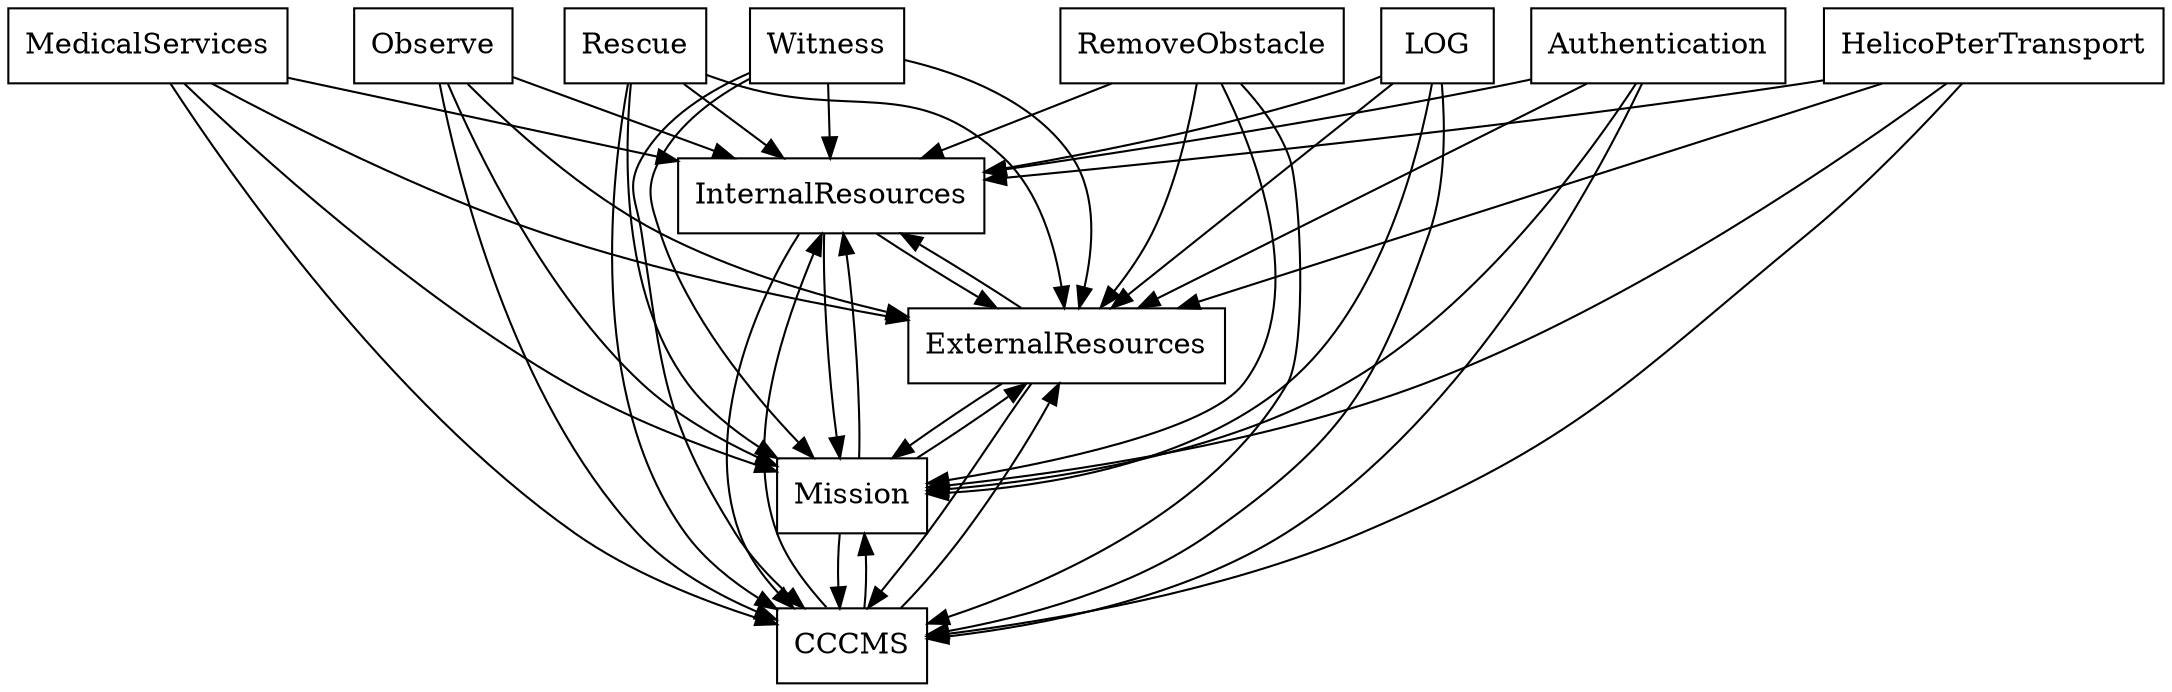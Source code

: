 digraph{
graph [rankdir=TB];
node [shape=box];
edge [arrowhead=normal];
0[label="Rescue",]
1[label="InternalResources",]
2[label="ExternalResources",]
3[label="Witness",]
4[label="CCCMS",]
5[label="MedicalServices",]
6[label="Mission",]
7[label="Observe",]
8[label="RemoveObstacle",]
9[label="LOG",]
10[label="Authentication",]
11[label="HelicoPterTransport",]
0->1[label="",]
0->2[label="",]
0->4[label="",]
0->6[label="",]
1->2[label="",]
1->4[label="",]
1->6[label="",]
2->1[label="",]
2->4[label="",]
2->6[label="",]
3->1[label="",]
3->2[label="",]
3->4[label="",]
3->6[label="",]
4->1[label="",]
4->2[label="",]
4->6[label="",]
5->1[label="",]
5->2[label="",]
5->4[label="",]
5->6[label="",]
6->1[label="",]
6->2[label="",]
6->4[label="",]
7->1[label="",]
7->2[label="",]
7->4[label="",]
7->6[label="",]
8->1[label="",]
8->2[label="",]
8->4[label="",]
8->6[label="",]
9->1[label="",]
9->2[label="",]
9->4[label="",]
9->6[label="",]
10->1[label="",]
10->2[label="",]
10->4[label="",]
10->6[label="",]
11->1[label="",]
11->2[label="",]
11->4[label="",]
11->6[label="",]
}
